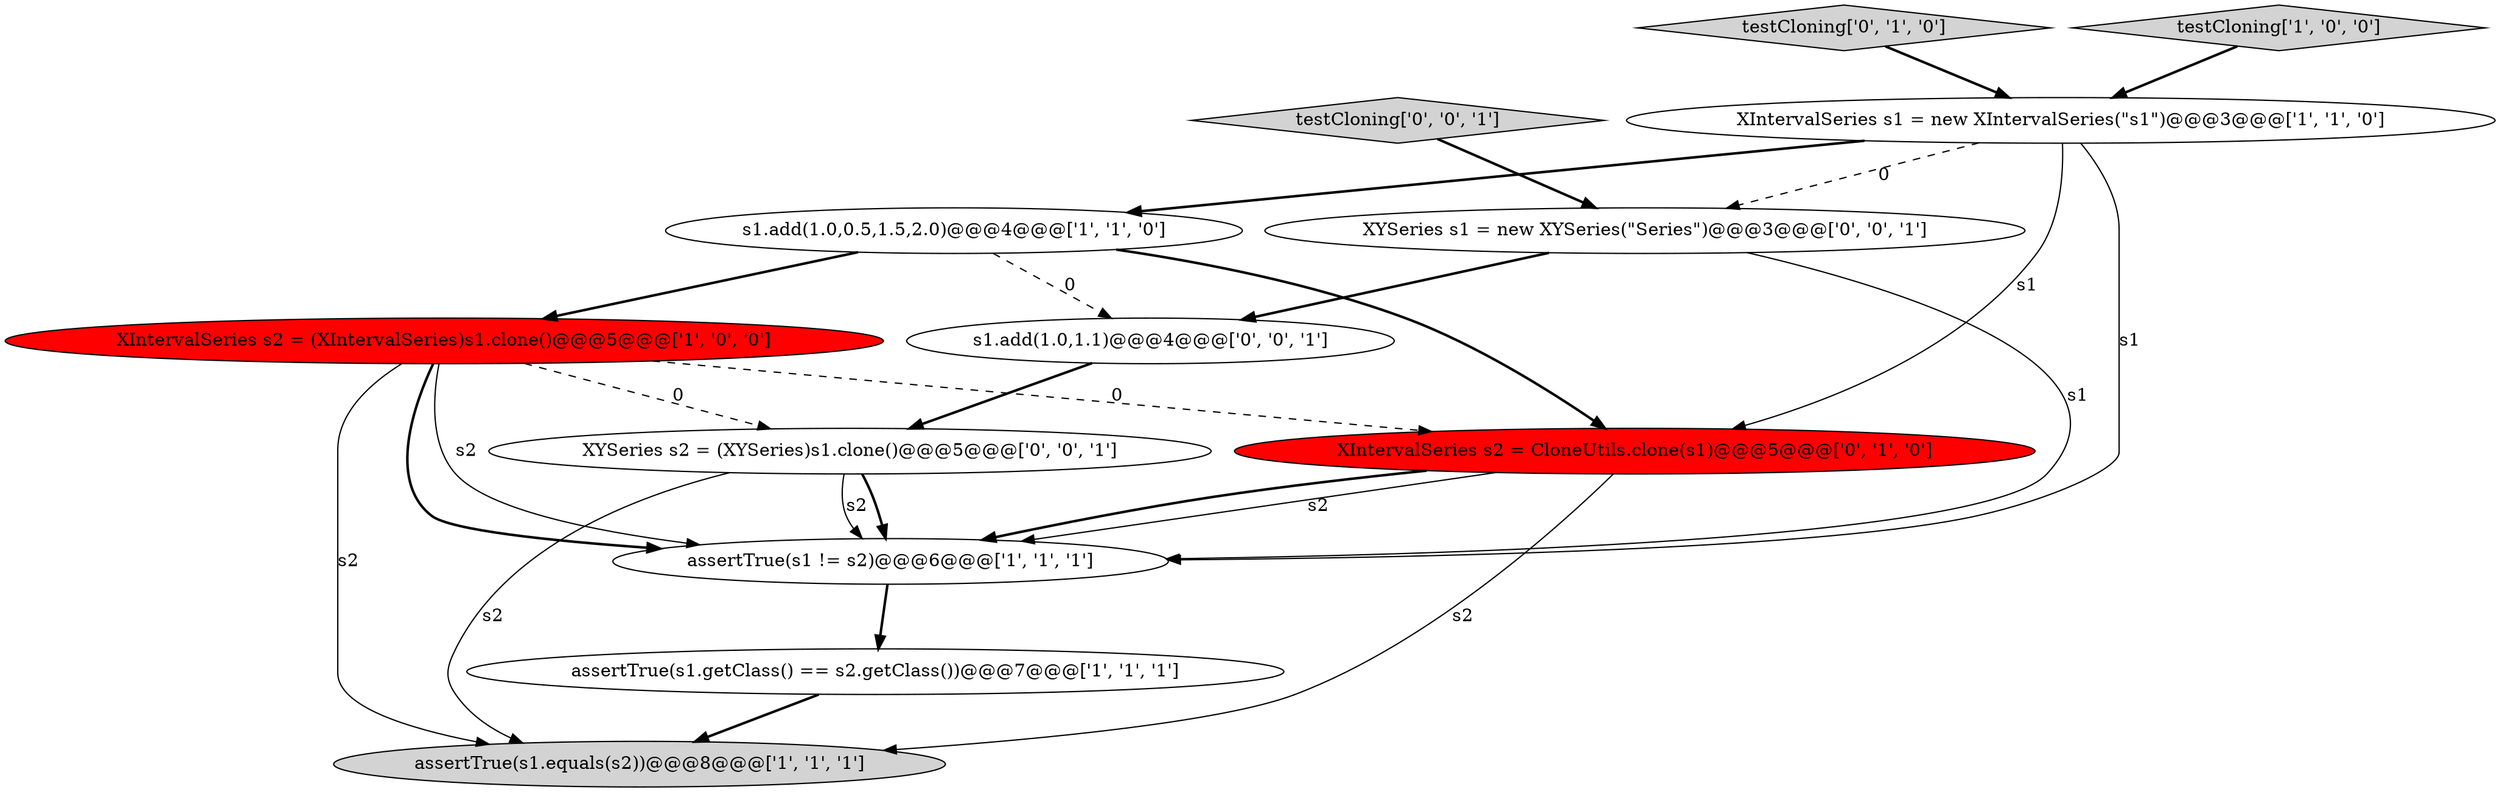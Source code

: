 digraph {
3 [style = filled, label = "assertTrue(s1 != s2)@@@6@@@['1', '1', '1']", fillcolor = white, shape = ellipse image = "AAA0AAABBB1BBB"];
5 [style = filled, label = "s1.add(1.0,0.5,1.5,2.0)@@@4@@@['1', '1', '0']", fillcolor = white, shape = ellipse image = "AAA0AAABBB1BBB"];
11 [style = filled, label = "XYSeries s2 = (XYSeries)s1.clone()@@@5@@@['0', '0', '1']", fillcolor = white, shape = ellipse image = "AAA0AAABBB3BBB"];
6 [style = filled, label = "assertTrue(s1.getClass() == s2.getClass())@@@7@@@['1', '1', '1']", fillcolor = white, shape = ellipse image = "AAA0AAABBB1BBB"];
9 [style = filled, label = "XYSeries s1 = new XYSeries(\"Series\")@@@3@@@['0', '0', '1']", fillcolor = white, shape = ellipse image = "AAA0AAABBB3BBB"];
1 [style = filled, label = "assertTrue(s1.equals(s2))@@@8@@@['1', '1', '1']", fillcolor = lightgray, shape = ellipse image = "AAA0AAABBB1BBB"];
8 [style = filled, label = "testCloning['0', '1', '0']", fillcolor = lightgray, shape = diamond image = "AAA0AAABBB2BBB"];
7 [style = filled, label = "XIntervalSeries s2 = CloneUtils.clone(s1)@@@5@@@['0', '1', '0']", fillcolor = red, shape = ellipse image = "AAA1AAABBB2BBB"];
10 [style = filled, label = "testCloning['0', '0', '1']", fillcolor = lightgray, shape = diamond image = "AAA0AAABBB3BBB"];
4 [style = filled, label = "testCloning['1', '0', '0']", fillcolor = lightgray, shape = diamond image = "AAA0AAABBB1BBB"];
0 [style = filled, label = "XIntervalSeries s2 = (XIntervalSeries)s1.clone()@@@5@@@['1', '0', '0']", fillcolor = red, shape = ellipse image = "AAA1AAABBB1BBB"];
12 [style = filled, label = "s1.add(1.0,1.1)@@@4@@@['0', '0', '1']", fillcolor = white, shape = ellipse image = "AAA0AAABBB3BBB"];
2 [style = filled, label = "XIntervalSeries s1 = new XIntervalSeries(\"s1\")@@@3@@@['1', '1', '0']", fillcolor = white, shape = ellipse image = "AAA0AAABBB1BBB"];
0->3 [style = bold, label=""];
5->12 [style = dashed, label="0"];
12->11 [style = bold, label=""];
9->3 [style = solid, label="s1"];
7->3 [style = solid, label="s2"];
3->6 [style = bold, label=""];
0->11 [style = dashed, label="0"];
4->2 [style = bold, label=""];
7->3 [style = bold, label=""];
6->1 [style = bold, label=""];
11->1 [style = solid, label="s2"];
0->1 [style = solid, label="s2"];
5->0 [style = bold, label=""];
8->2 [style = bold, label=""];
11->3 [style = bold, label=""];
7->1 [style = solid, label="s2"];
11->3 [style = solid, label="s2"];
2->9 [style = dashed, label="0"];
5->7 [style = bold, label=""];
2->3 [style = solid, label="s1"];
10->9 [style = bold, label=""];
9->12 [style = bold, label=""];
0->7 [style = dashed, label="0"];
2->7 [style = solid, label="s1"];
0->3 [style = solid, label="s2"];
2->5 [style = bold, label=""];
}
